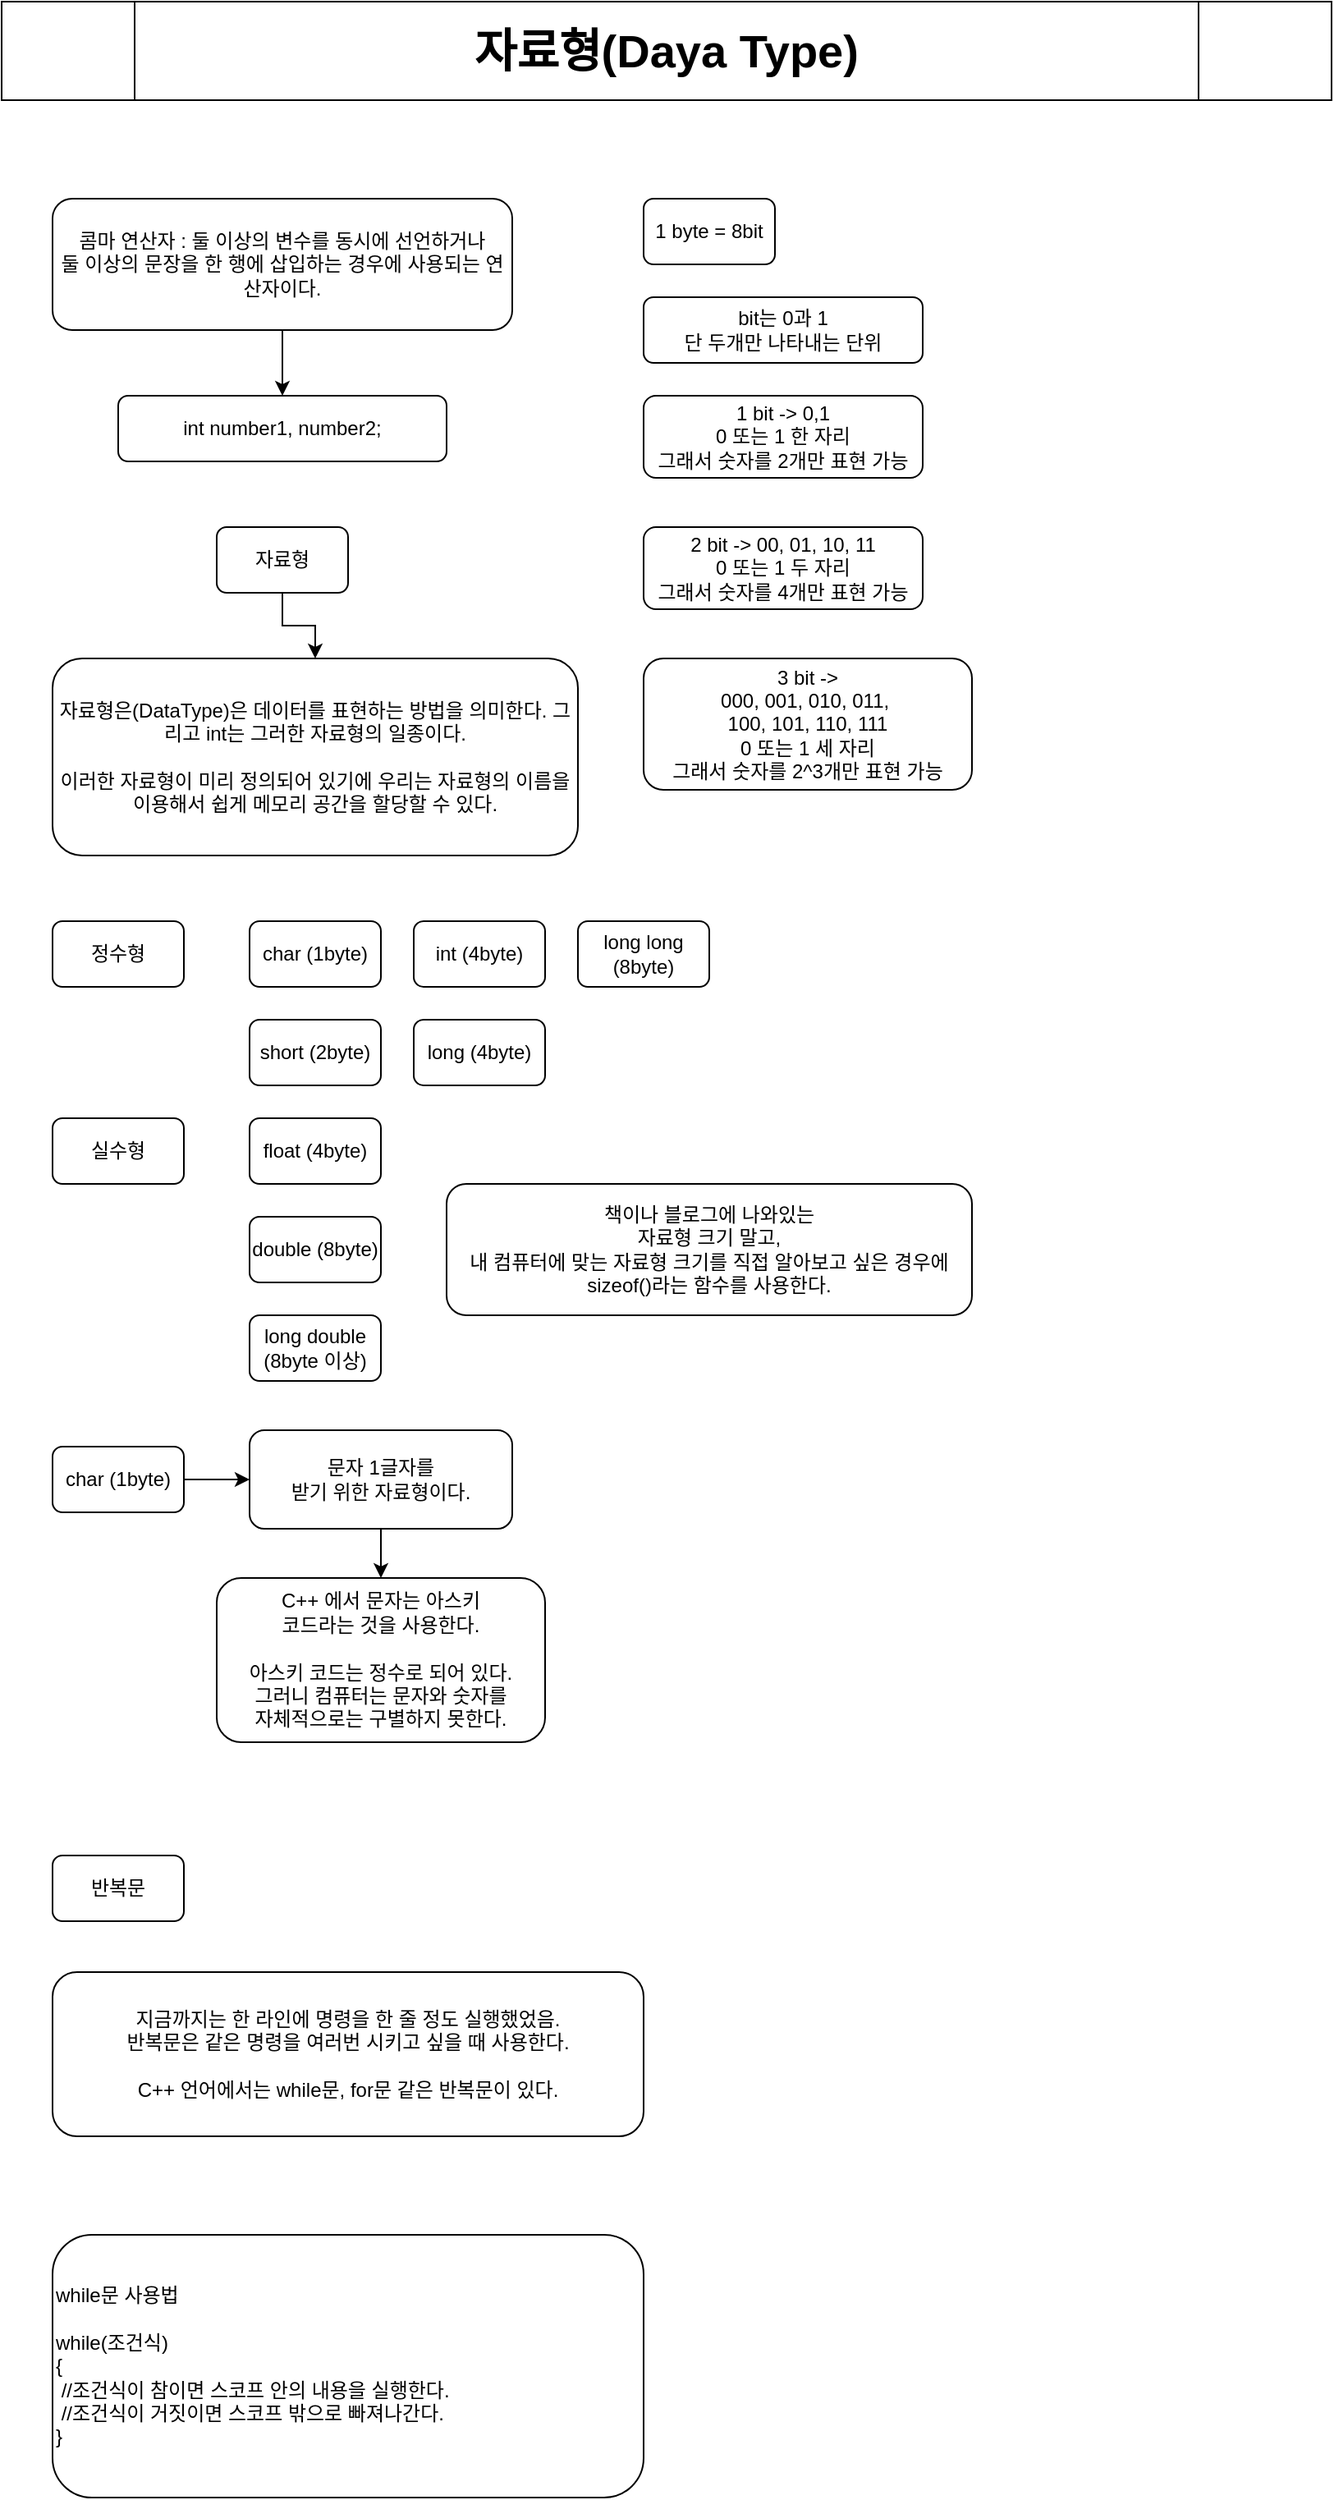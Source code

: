 <mxfile version="21.2.8" type="device">
  <diagram name="페이지-1" id="MFdzjRCwrxtV6-xmtkW5">
    <mxGraphModel dx="982" dy="575" grid="1" gridSize="10" guides="1" tooltips="1" connect="1" arrows="1" fold="1" page="1" pageScale="1" pageWidth="827" pageHeight="1169" math="0" shadow="0">
      <root>
        <mxCell id="0" />
        <mxCell id="1" parent="0" />
        <mxCell id="EantnGPB4Pb-WbOaQfai-2" value="&lt;font style=&quot;font-size: 28px;&quot;&gt;&lt;b&gt;자료형(Daya Type)&lt;/b&gt;&lt;/font&gt;" style="shape=process;whiteSpace=wrap;html=1;backgroundOutline=1;" vertex="1" parent="1">
          <mxGeometry x="9" y="40" width="810" height="60" as="geometry" />
        </mxCell>
        <mxCell id="EantnGPB4Pb-WbOaQfai-6" style="edgeStyle=orthogonalEdgeStyle;rounded=0;orthogonalLoop=1;jettySize=auto;html=1;" edge="1" parent="1" source="EantnGPB4Pb-WbOaQfai-3" target="EantnGPB4Pb-WbOaQfai-4">
          <mxGeometry relative="1" as="geometry" />
        </mxCell>
        <mxCell id="EantnGPB4Pb-WbOaQfai-3" value="콤마 연산자 : 둘 이상의 변수를 동시에 선언하거나&lt;br&gt;둘 이상의 문장을 한 행에 삽입하는 경우에 사용되는 연산자이다." style="rounded=1;whiteSpace=wrap;html=1;" vertex="1" parent="1">
          <mxGeometry x="40" y="160" width="280" height="80" as="geometry" />
        </mxCell>
        <mxCell id="EantnGPB4Pb-WbOaQfai-4" value="int number1, number2;" style="rounded=1;whiteSpace=wrap;html=1;" vertex="1" parent="1">
          <mxGeometry x="80" y="280" width="200" height="40" as="geometry" />
        </mxCell>
        <mxCell id="EantnGPB4Pb-WbOaQfai-9" style="edgeStyle=orthogonalEdgeStyle;rounded=0;orthogonalLoop=1;jettySize=auto;html=1;" edge="1" parent="1" source="EantnGPB4Pb-WbOaQfai-7" target="EantnGPB4Pb-WbOaQfai-8">
          <mxGeometry relative="1" as="geometry" />
        </mxCell>
        <mxCell id="EantnGPB4Pb-WbOaQfai-7" value="자료형" style="rounded=1;whiteSpace=wrap;html=1;" vertex="1" parent="1">
          <mxGeometry x="140" y="360" width="80" height="40" as="geometry" />
        </mxCell>
        <mxCell id="EantnGPB4Pb-WbOaQfai-8" value="자료형은(DataType)은 데이터를 표현하는 방법을 의미한다. 그리고 int는 그러한 자료형의 일종이다.&lt;br&gt;&lt;br&gt;이러한 자료형이 미리 정의되어 있기에 우리는 자료형의 이름을 이용해서 쉽게 메모리 공간을 할당할 수 있다." style="rounded=1;whiteSpace=wrap;html=1;" vertex="1" parent="1">
          <mxGeometry x="40" y="440" width="320" height="120" as="geometry" />
        </mxCell>
        <mxCell id="EantnGPB4Pb-WbOaQfai-11" value="정수형" style="rounded=1;whiteSpace=wrap;html=1;" vertex="1" parent="1">
          <mxGeometry x="40" y="600" width="80" height="40" as="geometry" />
        </mxCell>
        <mxCell id="EantnGPB4Pb-WbOaQfai-12" value="실수형" style="rounded=1;whiteSpace=wrap;html=1;" vertex="1" parent="1">
          <mxGeometry x="40" y="720" width="80" height="40" as="geometry" />
        </mxCell>
        <mxCell id="EantnGPB4Pb-WbOaQfai-13" value="char (1byte)" style="rounded=1;whiteSpace=wrap;html=1;" vertex="1" parent="1">
          <mxGeometry x="160" y="600" width="80" height="40" as="geometry" />
        </mxCell>
        <mxCell id="EantnGPB4Pb-WbOaQfai-14" value="short (2byte)" style="rounded=1;whiteSpace=wrap;html=1;" vertex="1" parent="1">
          <mxGeometry x="160" y="660" width="80" height="40" as="geometry" />
        </mxCell>
        <mxCell id="EantnGPB4Pb-WbOaQfai-15" value="int (4byte)" style="rounded=1;whiteSpace=wrap;html=1;" vertex="1" parent="1">
          <mxGeometry x="260" y="600" width="80" height="40" as="geometry" />
        </mxCell>
        <mxCell id="EantnGPB4Pb-WbOaQfai-16" value="long (4byte)" style="rounded=1;whiteSpace=wrap;html=1;" vertex="1" parent="1">
          <mxGeometry x="260" y="660" width="80" height="40" as="geometry" />
        </mxCell>
        <mxCell id="EantnGPB4Pb-WbOaQfai-17" value="long long (8byte)" style="rounded=1;whiteSpace=wrap;html=1;" vertex="1" parent="1">
          <mxGeometry x="360" y="600" width="80" height="40" as="geometry" />
        </mxCell>
        <mxCell id="EantnGPB4Pb-WbOaQfai-19" value="float (4byte)" style="rounded=1;whiteSpace=wrap;html=1;" vertex="1" parent="1">
          <mxGeometry x="160" y="720" width="80" height="40" as="geometry" />
        </mxCell>
        <mxCell id="EantnGPB4Pb-WbOaQfai-21" value="double (8byte)" style="rounded=1;whiteSpace=wrap;html=1;" vertex="1" parent="1">
          <mxGeometry x="160" y="780" width="80" height="40" as="geometry" />
        </mxCell>
        <mxCell id="EantnGPB4Pb-WbOaQfai-22" value="long double (8byte 이상)" style="rounded=1;whiteSpace=wrap;html=1;" vertex="1" parent="1">
          <mxGeometry x="160" y="840" width="80" height="40" as="geometry" />
        </mxCell>
        <mxCell id="EantnGPB4Pb-WbOaQfai-23" value="1 byte = 8bit" style="rounded=1;whiteSpace=wrap;html=1;" vertex="1" parent="1">
          <mxGeometry x="400" y="160" width="80" height="40" as="geometry" />
        </mxCell>
        <mxCell id="EantnGPB4Pb-WbOaQfai-24" value="bit는 0과 1 &lt;br&gt;단 두개만 나타내는 단위" style="rounded=1;whiteSpace=wrap;html=1;" vertex="1" parent="1">
          <mxGeometry x="400" y="220" width="170" height="40" as="geometry" />
        </mxCell>
        <mxCell id="EantnGPB4Pb-WbOaQfai-25" value="1 bit -&amp;gt; 0,1&lt;br&gt;0 또는 1 한 자리&lt;br&gt;그래서 숫자를 2개만 표현 가능" style="rounded=1;whiteSpace=wrap;html=1;" vertex="1" parent="1">
          <mxGeometry x="400" y="280" width="170" height="50" as="geometry" />
        </mxCell>
        <mxCell id="EantnGPB4Pb-WbOaQfai-26" value="2 bit -&amp;gt; 00, 01, 10, 11&lt;br&gt;0 또는 1 두 자리&lt;br&gt;그래서 숫자를 4개만 표현 가능" style="rounded=1;whiteSpace=wrap;html=1;" vertex="1" parent="1">
          <mxGeometry x="400" y="360" width="170" height="50" as="geometry" />
        </mxCell>
        <mxCell id="EantnGPB4Pb-WbOaQfai-27" value="3 bit -&amp;gt; &lt;br&gt;000, 001, 010, 011,&amp;nbsp;&lt;br&gt;100, 101, 110, 111&lt;br&gt;0 또는 1 세 자리&lt;br&gt;그래서 숫자를 2^3개만 표현 가능" style="rounded=1;whiteSpace=wrap;html=1;" vertex="1" parent="1">
          <mxGeometry x="400" y="440" width="200" height="80" as="geometry" />
        </mxCell>
        <mxCell id="EantnGPB4Pb-WbOaQfai-28" value="책이나 블로그에 나와있는&lt;br&gt;자료형 크기 말고,&lt;br&gt;내 컴퓨터에 맞는 자료형 크기를 직접 알아보고 싶은 경우에&lt;br&gt;sizeof()라는 함수를 사용한다." style="rounded=1;whiteSpace=wrap;html=1;" vertex="1" parent="1">
          <mxGeometry x="280" y="760" width="320" height="80" as="geometry" />
        </mxCell>
        <mxCell id="EantnGPB4Pb-WbOaQfai-31" style="edgeStyle=orthogonalEdgeStyle;rounded=0;orthogonalLoop=1;jettySize=auto;html=1;entryX=0;entryY=0.5;entryDx=0;entryDy=0;" edge="1" parent="1" source="EantnGPB4Pb-WbOaQfai-29" target="EantnGPB4Pb-WbOaQfai-30">
          <mxGeometry relative="1" as="geometry" />
        </mxCell>
        <mxCell id="EantnGPB4Pb-WbOaQfai-29" value="char (1byte)" style="rounded=1;whiteSpace=wrap;html=1;" vertex="1" parent="1">
          <mxGeometry x="40" y="920" width="80" height="40" as="geometry" />
        </mxCell>
        <mxCell id="EantnGPB4Pb-WbOaQfai-33" style="edgeStyle=orthogonalEdgeStyle;rounded=0;orthogonalLoop=1;jettySize=auto;html=1;" edge="1" parent="1" source="EantnGPB4Pb-WbOaQfai-30" target="EantnGPB4Pb-WbOaQfai-32">
          <mxGeometry relative="1" as="geometry" />
        </mxCell>
        <mxCell id="EantnGPB4Pb-WbOaQfai-30" value="문자 1글자를 &lt;br&gt;받기 위한 자료형이다." style="rounded=1;whiteSpace=wrap;html=1;" vertex="1" parent="1">
          <mxGeometry x="160" y="910" width="160" height="60" as="geometry" />
        </mxCell>
        <mxCell id="EantnGPB4Pb-WbOaQfai-32" value="C++ 에서 문자는 아스키&lt;br&gt;코드라는 것을 사용한다.&lt;br&gt;&lt;br&gt;아스키 코드는 정수로 되어 있다.&lt;br&gt;그러니 컴퓨터는 문자와 숫자를 &lt;br&gt;자체적으로는 구별하지 못한다." style="rounded=1;whiteSpace=wrap;html=1;" vertex="1" parent="1">
          <mxGeometry x="140" y="1000" width="200" height="100" as="geometry" />
        </mxCell>
        <mxCell id="EantnGPB4Pb-WbOaQfai-35" value="반복문" style="rounded=1;whiteSpace=wrap;html=1;" vertex="1" parent="1">
          <mxGeometry x="40" y="1169" width="80" height="40" as="geometry" />
        </mxCell>
        <mxCell id="EantnGPB4Pb-WbOaQfai-37" value="지금까지는 한 라인에 명령을 한 줄 정도 실행했었음.&lt;br&gt;반복문은 같은 명령을 여러번 시키고 싶을 때 사용한다.&lt;br&gt;&lt;br&gt;C++ 언어에서는 while문, for문 같은 반복문이 있다." style="rounded=1;whiteSpace=wrap;html=1;" vertex="1" parent="1">
          <mxGeometry x="40" y="1240" width="360" height="100" as="geometry" />
        </mxCell>
        <mxCell id="EantnGPB4Pb-WbOaQfai-38" value="while문 사용법&lt;br&gt;&lt;br&gt;while(조건식)&lt;br&gt;{&lt;br&gt;&lt;span style=&quot;white-space: pre;&quot;&gt;	&lt;/span&gt;//조건식이 참이면 스코프 안의 내용을 실행한다.&lt;br&gt;&lt;span style=&quot;white-space: pre;&quot;&gt;	&lt;/span&gt;//조건식이 거짓이면 스코프 밖으로 빠져나간다.&lt;br&gt;}" style="rounded=1;whiteSpace=wrap;html=1;align=left;" vertex="1" parent="1">
          <mxGeometry x="40" y="1400" width="360" height="160" as="geometry" />
        </mxCell>
      </root>
    </mxGraphModel>
  </diagram>
</mxfile>

